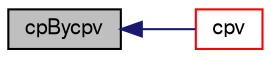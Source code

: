 digraph "cpBycpv"
{
  bgcolor="transparent";
  edge [fontname="FreeSans",fontsize="10",labelfontname="FreeSans",labelfontsize="10"];
  node [fontname="FreeSans",fontsize="10",shape=record];
  rankdir="LR";
  Node28 [label="cpBycpv",height=0.2,width=0.4,color="black", fillcolor="grey75", style="filled", fontcolor="black"];
  Node28 -> Node29 [dir="back",color="midnightblue",fontsize="10",style="solid",fontname="FreeSans"];
  Node29 [label="cpv",height=0.2,width=0.4,color="red",URL="$a30386.html#a9852cd4d441fba5475698b2f87b01d67",tooltip="Heat capacity at constant volume [J/(kmol K)]. "];
}
